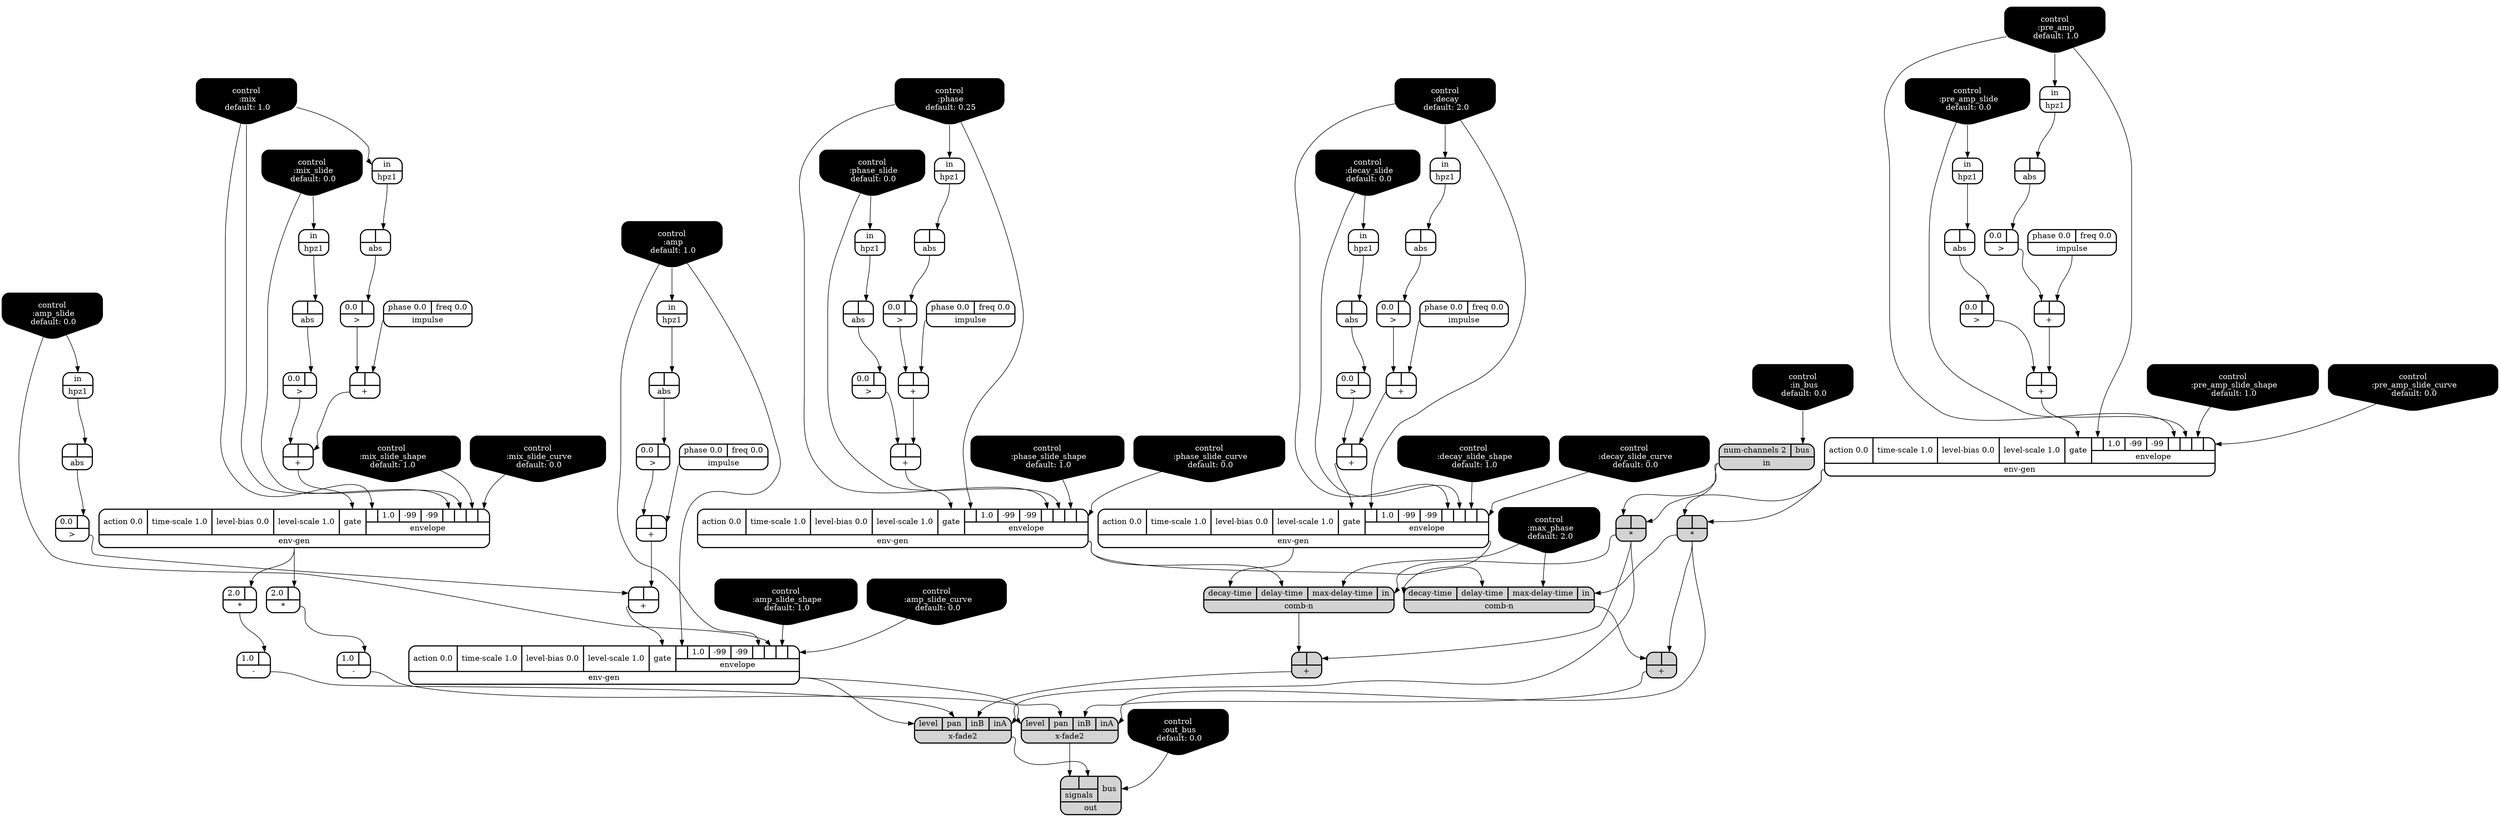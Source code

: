 digraph synthdef {
34 [label = "{{ <b> |<a> } |<__UG_NAME__>* }" style="filled, bold, rounded"  shape=record rankdir=LR];
49 [label = "{{ <b> |<a> } |<__UG_NAME__>* }" style="filled, bold, rounded"  shape=record rankdir=LR];
73 [label = "{{ <b> 2.0|<a> } |<__UG_NAME__>* }" style="bold, rounded" shape=record rankdir=LR];
83 [label = "{{ <b> 2.0|<a> } |<__UG_NAME__>* }" style="bold, rounded" shape=record rankdir=LR];
27 [label = "{{ <b> |<a> } |<__UG_NAME__>+ }" style="bold, rounded" shape=record rankdir=LR];
31 [label = "{{ <b> |<a> } |<__UG_NAME__>+ }" style="bold, rounded" shape=record rankdir=LR];
39 [label = "{{ <b> |<a> } |<__UG_NAME__>+ }" style="bold, rounded" shape=record rankdir=LR];
47 [label = "{{ <b> |<a> } |<__UG_NAME__>+ }" style="bold, rounded" shape=record rankdir=LR];
48 [label = "{{ <b> |<a> } |<__UG_NAME__>+ }" style="bold, rounded" shape=record rankdir=LR];
55 [label = "{{ <b> |<a> } |<__UG_NAME__>+ }" style="bold, rounded" shape=record rankdir=LR];
59 [label = "{{ <b> |<a> } |<__UG_NAME__>+ }" style="bold, rounded" shape=record rankdir=LR];
62 [label = "{{ <b> |<a> } |<__UG_NAME__>+ }" style="filled, bold, rounded"  shape=record rankdir=LR];
67 [label = "{{ <b> |<a> } |<__UG_NAME__>+ }" style="bold, rounded" shape=record rankdir=LR];
71 [label = "{{ <b> |<a> } |<__UG_NAME__>+ }" style="bold, rounded" shape=record rankdir=LR];
78 [label = "{{ <b> |<a> } |<__UG_NAME__>+ }" style="bold, rounded" shape=record rankdir=LR];
82 [label = "{{ <b> |<a> } |<__UG_NAME__>+ }" style="filled, bold, rounded"  shape=record rankdir=LR];
74 [label = "{{ <b> 1.0|<a> } |<__UG_NAME__>- }" style="bold, rounded" shape=record rankdir=LR];
84 [label = "{{ <b> 1.0|<a> } |<__UG_NAME__>- }" style="bold, rounded" shape=record rankdir=LR];
25 [label = "{{ <b> 0.0|<a> } |<__UG_NAME__>\> }" style="bold, rounded" shape=record rankdir=LR];
30 [label = "{{ <b> 0.0|<a> } |<__UG_NAME__>\> }" style="bold, rounded" shape=record rankdir=LR];
38 [label = "{{ <b> 0.0|<a> } |<__UG_NAME__>\> }" style="bold, rounded" shape=record rankdir=LR];
42 [label = "{{ <b> 0.0|<a> } |<__UG_NAME__>\> }" style="bold, rounded" shape=record rankdir=LR];
46 [label = "{{ <b> 0.0|<a> } |<__UG_NAME__>\> }" style="bold, rounded" shape=record rankdir=LR];
54 [label = "{{ <b> 0.0|<a> } |<__UG_NAME__>\> }" style="bold, rounded" shape=record rankdir=LR];
58 [label = "{{ <b> 0.0|<a> } |<__UG_NAME__>\> }" style="bold, rounded" shape=record rankdir=LR];
66 [label = "{{ <b> 0.0|<a> } |<__UG_NAME__>\> }" style="bold, rounded" shape=record rankdir=LR];
70 [label = "{{ <b> 0.0|<a> } |<__UG_NAME__>\> }" style="bold, rounded" shape=record rankdir=LR];
77 [label = "{{ <b> 0.0|<a> } |<__UG_NAME__>\> }" style="bold, rounded" shape=record rankdir=LR];
24 [label = "{{ <b> |<a> } |<__UG_NAME__>abs }" style="bold, rounded" shape=record rankdir=LR];
29 [label = "{{ <b> |<a> } |<__UG_NAME__>abs }" style="bold, rounded" shape=record rankdir=LR];
37 [label = "{{ <b> |<a> } |<__UG_NAME__>abs }" style="bold, rounded" shape=record rankdir=LR];
41 [label = "{{ <b> |<a> } |<__UG_NAME__>abs }" style="bold, rounded" shape=record rankdir=LR];
45 [label = "{{ <b> |<a> } |<__UG_NAME__>abs }" style="bold, rounded" shape=record rankdir=LR];
53 [label = "{{ <b> |<a> } |<__UG_NAME__>abs }" style="bold, rounded" shape=record rankdir=LR];
57 [label = "{{ <b> |<a> } |<__UG_NAME__>abs }" style="bold, rounded" shape=record rankdir=LR];
65 [label = "{{ <b> |<a> } |<__UG_NAME__>abs }" style="bold, rounded" shape=record rankdir=LR];
69 [label = "{{ <b> |<a> } |<__UG_NAME__>abs }" style="bold, rounded" shape=record rankdir=LR];
76 [label = "{{ <b> |<a> } |<__UG_NAME__>abs }" style="bold, rounded" shape=record rankdir=LR];
61 [label = "{{ <decay____time> decay-time|<delay____time> delay-time|<max____delay____time> max-delay-time|<in> in} |<__UG_NAME__>comb-n }" style="filled, bold, rounded"  shape=record rankdir=LR];
81 [label = "{{ <decay____time> decay-time|<delay____time> delay-time|<max____delay____time> max-delay-time|<in> in} |<__UG_NAME__>comb-n }" style="filled, bold, rounded"  shape=record rankdir=LR];
0 [label = "control
 :amp
 default: 1.0" shape=invhouse style="rounded, filled, bold" fillcolor=black fontcolor=white ]; 
1 [label = "control
 :amp_slide
 default: 0.0" shape=invhouse style="rounded, filled, bold" fillcolor=black fontcolor=white ]; 
2 [label = "control
 :amp_slide_shape
 default: 1.0" shape=invhouse style="rounded, filled, bold" fillcolor=black fontcolor=white ]; 
3 [label = "control
 :amp_slide_curve
 default: 0.0" shape=invhouse style="rounded, filled, bold" fillcolor=black fontcolor=white ]; 
4 [label = "control
 :mix
 default: 1.0" shape=invhouse style="rounded, filled, bold" fillcolor=black fontcolor=white ]; 
5 [label = "control
 :mix_slide
 default: 0.0" shape=invhouse style="rounded, filled, bold" fillcolor=black fontcolor=white ]; 
6 [label = "control
 :mix_slide_shape
 default: 1.0" shape=invhouse style="rounded, filled, bold" fillcolor=black fontcolor=white ]; 
7 [label = "control
 :mix_slide_curve
 default: 0.0" shape=invhouse style="rounded, filled, bold" fillcolor=black fontcolor=white ]; 
8 [label = "control
 :pre_amp
 default: 1.0" shape=invhouse style="rounded, filled, bold" fillcolor=black fontcolor=white ]; 
9 [label = "control
 :pre_amp_slide
 default: 0.0" shape=invhouse style="rounded, filled, bold" fillcolor=black fontcolor=white ]; 
10 [label = "control
 :pre_amp_slide_shape
 default: 1.0" shape=invhouse style="rounded, filled, bold" fillcolor=black fontcolor=white ]; 
11 [label = "control
 :pre_amp_slide_curve
 default: 0.0" shape=invhouse style="rounded, filled, bold" fillcolor=black fontcolor=white ]; 
12 [label = "control
 :phase
 default: 0.25" shape=invhouse style="rounded, filled, bold" fillcolor=black fontcolor=white ]; 
13 [label = "control
 :phase_slide
 default: 0.0" shape=invhouse style="rounded, filled, bold" fillcolor=black fontcolor=white ]; 
14 [label = "control
 :phase_slide_shape
 default: 1.0" shape=invhouse style="rounded, filled, bold" fillcolor=black fontcolor=white ]; 
15 [label = "control
 :phase_slide_curve
 default: 0.0" shape=invhouse style="rounded, filled, bold" fillcolor=black fontcolor=white ]; 
16 [label = "control
 :decay
 default: 2.0" shape=invhouse style="rounded, filled, bold" fillcolor=black fontcolor=white ]; 
17 [label = "control
 :decay_slide
 default: 0.0" shape=invhouse style="rounded, filled, bold" fillcolor=black fontcolor=white ]; 
18 [label = "control
 :decay_slide_shape
 default: 1.0" shape=invhouse style="rounded, filled, bold" fillcolor=black fontcolor=white ]; 
19 [label = "control
 :decay_slide_curve
 default: 0.0" shape=invhouse style="rounded, filled, bold" fillcolor=black fontcolor=white ]; 
20 [label = "control
 :max_phase
 default: 2.0" shape=invhouse style="rounded, filled, bold" fillcolor=black fontcolor=white ]; 
21 [label = "control
 :in_bus
 default: 0.0" shape=invhouse style="rounded, filled, bold" fillcolor=black fontcolor=white ]; 
22 [label = "control
 :out_bus
 default: 0.0" shape=invhouse style="rounded, filled, bold" fillcolor=black fontcolor=white ]; 
32 [label = "{{ <action> action 0.0|<time____scale> time-scale 1.0|<level____bias> level-bias 0.0|<level____scale> level-scale 1.0|<gate> gate|{{<envelope___control___0>|1.0|-99|-99|<envelope___control___4>|<envelope___control___5>|<envelope___control___6>|<envelope___control___7>}|envelope}} |<__UG_NAME__>env-gen }" style="bold, rounded" shape=record rankdir=LR];
50 [label = "{{ <action> action 0.0|<time____scale> time-scale 1.0|<level____bias> level-bias 0.0|<level____scale> level-scale 1.0|<gate> gate|{{<envelope___control___0>|1.0|-99|-99|<envelope___control___4>|<envelope___control___5>|<envelope___control___6>|<envelope___control___7>}|envelope}} |<__UG_NAME__>env-gen }" style="bold, rounded" shape=record rankdir=LR];
60 [label = "{{ <action> action 0.0|<time____scale> time-scale 1.0|<level____bias> level-bias 0.0|<level____scale> level-scale 1.0|<gate> gate|{{<envelope___control___0>|1.0|-99|-99|<envelope___control___4>|<envelope___control___5>|<envelope___control___6>|<envelope___control___7>}|envelope}} |<__UG_NAME__>env-gen }" style="bold, rounded" shape=record rankdir=LR];
72 [label = "{{ <action> action 0.0|<time____scale> time-scale 1.0|<level____bias> level-bias 0.0|<level____scale> level-scale 1.0|<gate> gate|{{<envelope___control___0>|1.0|-99|-99|<envelope___control___4>|<envelope___control___5>|<envelope___control___6>|<envelope___control___7>}|envelope}} |<__UG_NAME__>env-gen }" style="bold, rounded" shape=record rankdir=LR];
79 [label = "{{ <action> action 0.0|<time____scale> time-scale 1.0|<level____bias> level-bias 0.0|<level____scale> level-scale 1.0|<gate> gate|{{<envelope___control___0>|1.0|-99|-99|<envelope___control___4>|<envelope___control___5>|<envelope___control___6>|<envelope___control___7>}|envelope}} |<__UG_NAME__>env-gen }" style="bold, rounded" shape=record rankdir=LR];
23 [label = "{{ <in> in} |<__UG_NAME__>hpz1 }" style="bold, rounded" shape=record rankdir=LR];
28 [label = "{{ <in> in} |<__UG_NAME__>hpz1 }" style="bold, rounded" shape=record rankdir=LR];
36 [label = "{{ <in> in} |<__UG_NAME__>hpz1 }" style="bold, rounded" shape=record rankdir=LR];
40 [label = "{{ <in> in} |<__UG_NAME__>hpz1 }" style="bold, rounded" shape=record rankdir=LR];
44 [label = "{{ <in> in} |<__UG_NAME__>hpz1 }" style="bold, rounded" shape=record rankdir=LR];
52 [label = "{{ <in> in} |<__UG_NAME__>hpz1 }" style="bold, rounded" shape=record rankdir=LR];
56 [label = "{{ <in> in} |<__UG_NAME__>hpz1 }" style="bold, rounded" shape=record rankdir=LR];
64 [label = "{{ <in> in} |<__UG_NAME__>hpz1 }" style="bold, rounded" shape=record rankdir=LR];
68 [label = "{{ <in> in} |<__UG_NAME__>hpz1 }" style="bold, rounded" shape=record rankdir=LR];
75 [label = "{{ <in> in} |<__UG_NAME__>hpz1 }" style="bold, rounded" shape=record rankdir=LR];
26 [label = "{{ <phase> phase 0.0|<freq> freq 0.0} |<__UG_NAME__>impulse }" style="bold, rounded" shape=record rankdir=LR];
35 [label = "{{ <phase> phase 0.0|<freq> freq 0.0} |<__UG_NAME__>impulse }" style="bold, rounded" shape=record rankdir=LR];
43 [label = "{{ <phase> phase 0.0|<freq> freq 0.0} |<__UG_NAME__>impulse }" style="bold, rounded" shape=record rankdir=LR];
51 [label = "{{ <phase> phase 0.0|<freq> freq 0.0} |<__UG_NAME__>impulse }" style="bold, rounded" shape=record rankdir=LR];
63 [label = "{{ <phase> phase 0.0|<freq> freq 0.0} |<__UG_NAME__>impulse }" style="bold, rounded" shape=record rankdir=LR];
33 [label = "{{ <num____channels> num-channels 2|<bus> bus} |<__UG_NAME__>in }" style="filled, bold, rounded"  shape=record rankdir=LR];
86 [label = "{{ {{<signals___x____fade2___0>|<signals___x____fade2___1>}|signals}|<bus> bus} |<__UG_NAME__>out }" style="filled, bold, rounded"  shape=record rankdir=LR];
80 [label = "{{ <level> level|<pan> pan|<inb> inB|<ina> inA} |<__UG_NAME__>x-fade2 }" style="filled, bold, rounded"  shape=record rankdir=LR];
85 [label = "{{ <level> level|<pan> pan|<inb> inB|<ina> inA} |<__UG_NAME__>x-fade2 }" style="filled, bold, rounded"  shape=record rankdir=LR];

32:__UG_NAME__ -> 34:a ;
33:__UG_NAME__ -> 34:b ;
32:__UG_NAME__ -> 49:a ;
33:__UG_NAME__ -> 49:b ;
72:__UG_NAME__ -> 73:a ;
72:__UG_NAME__ -> 83:a ;
26:__UG_NAME__ -> 27:a ;
25:__UG_NAME__ -> 27:b ;
27:__UG_NAME__ -> 31:a ;
30:__UG_NAME__ -> 31:b ;
35:__UG_NAME__ -> 39:a ;
38:__UG_NAME__ -> 39:b ;
43:__UG_NAME__ -> 47:a ;
46:__UG_NAME__ -> 47:b ;
47:__UG_NAME__ -> 48:a ;
42:__UG_NAME__ -> 48:b ;
51:__UG_NAME__ -> 55:a ;
54:__UG_NAME__ -> 55:b ;
55:__UG_NAME__ -> 59:a ;
58:__UG_NAME__ -> 59:b ;
49:__UG_NAME__ -> 62:a ;
61:__UG_NAME__ -> 62:b ;
63:__UG_NAME__ -> 67:a ;
66:__UG_NAME__ -> 67:b ;
67:__UG_NAME__ -> 71:a ;
70:__UG_NAME__ -> 71:b ;
39:__UG_NAME__ -> 78:a ;
77:__UG_NAME__ -> 78:b ;
34:__UG_NAME__ -> 82:a ;
81:__UG_NAME__ -> 82:b ;
73:__UG_NAME__ -> 74:a ;
83:__UG_NAME__ -> 84:a ;
24:__UG_NAME__ -> 25:a ;
29:__UG_NAME__ -> 30:a ;
37:__UG_NAME__ -> 38:a ;
41:__UG_NAME__ -> 42:a ;
45:__UG_NAME__ -> 46:a ;
53:__UG_NAME__ -> 54:a ;
57:__UG_NAME__ -> 58:a ;
65:__UG_NAME__ -> 66:a ;
69:__UG_NAME__ -> 70:a ;
76:__UG_NAME__ -> 77:a ;
23:__UG_NAME__ -> 24:a ;
28:__UG_NAME__ -> 29:a ;
36:__UG_NAME__ -> 37:a ;
40:__UG_NAME__ -> 41:a ;
44:__UG_NAME__ -> 45:a ;
52:__UG_NAME__ -> 53:a ;
56:__UG_NAME__ -> 57:a ;
64:__UG_NAME__ -> 65:a ;
68:__UG_NAME__ -> 69:a ;
75:__UG_NAME__ -> 76:a ;
49:__UG_NAME__ -> 61:in ;
20:__UG_NAME__ -> 61:max____delay____time ;
50:__UG_NAME__ -> 61:delay____time ;
60:__UG_NAME__ -> 61:decay____time ;
34:__UG_NAME__ -> 81:in ;
20:__UG_NAME__ -> 81:max____delay____time ;
50:__UG_NAME__ -> 81:delay____time ;
60:__UG_NAME__ -> 81:decay____time ;
8:__UG_NAME__ -> 32:envelope___control___0 ;
8:__UG_NAME__ -> 32:envelope___control___4 ;
9:__UG_NAME__ -> 32:envelope___control___5 ;
10:__UG_NAME__ -> 32:envelope___control___6 ;
11:__UG_NAME__ -> 32:envelope___control___7 ;
31:__UG_NAME__ -> 32:gate ;
12:__UG_NAME__ -> 50:envelope___control___0 ;
12:__UG_NAME__ -> 50:envelope___control___4 ;
13:__UG_NAME__ -> 50:envelope___control___5 ;
14:__UG_NAME__ -> 50:envelope___control___6 ;
15:__UG_NAME__ -> 50:envelope___control___7 ;
48:__UG_NAME__ -> 50:gate ;
16:__UG_NAME__ -> 60:envelope___control___0 ;
16:__UG_NAME__ -> 60:envelope___control___4 ;
17:__UG_NAME__ -> 60:envelope___control___5 ;
18:__UG_NAME__ -> 60:envelope___control___6 ;
19:__UG_NAME__ -> 60:envelope___control___7 ;
59:__UG_NAME__ -> 60:gate ;
4:__UG_NAME__ -> 72:envelope___control___0 ;
4:__UG_NAME__ -> 72:envelope___control___4 ;
5:__UG_NAME__ -> 72:envelope___control___5 ;
6:__UG_NAME__ -> 72:envelope___control___6 ;
7:__UG_NAME__ -> 72:envelope___control___7 ;
71:__UG_NAME__ -> 72:gate ;
0:__UG_NAME__ -> 79:envelope___control___0 ;
0:__UG_NAME__ -> 79:envelope___control___4 ;
1:__UG_NAME__ -> 79:envelope___control___5 ;
2:__UG_NAME__ -> 79:envelope___control___6 ;
3:__UG_NAME__ -> 79:envelope___control___7 ;
78:__UG_NAME__ -> 79:gate ;
8:__UG_NAME__ -> 23:in ;
9:__UG_NAME__ -> 28:in ;
0:__UG_NAME__ -> 36:in ;
13:__UG_NAME__ -> 40:in ;
12:__UG_NAME__ -> 44:in ;
16:__UG_NAME__ -> 52:in ;
17:__UG_NAME__ -> 56:in ;
4:__UG_NAME__ -> 64:in ;
5:__UG_NAME__ -> 68:in ;
1:__UG_NAME__ -> 75:in ;
21:__UG_NAME__ -> 33:bus ;
22:__UG_NAME__ -> 86:bus ;
80:__UG_NAME__ -> 86:signals___x____fade2___0 ;
85:__UG_NAME__ -> 86:signals___x____fade2___1 ;
49:__UG_NAME__ -> 80:ina ;
62:__UG_NAME__ -> 80:inb ;
74:__UG_NAME__ -> 80:pan ;
79:__UG_NAME__ -> 80:level ;
34:__UG_NAME__ -> 85:ina ;
82:__UG_NAME__ -> 85:inb ;
84:__UG_NAME__ -> 85:pan ;
79:__UG_NAME__ -> 85:level ;

}